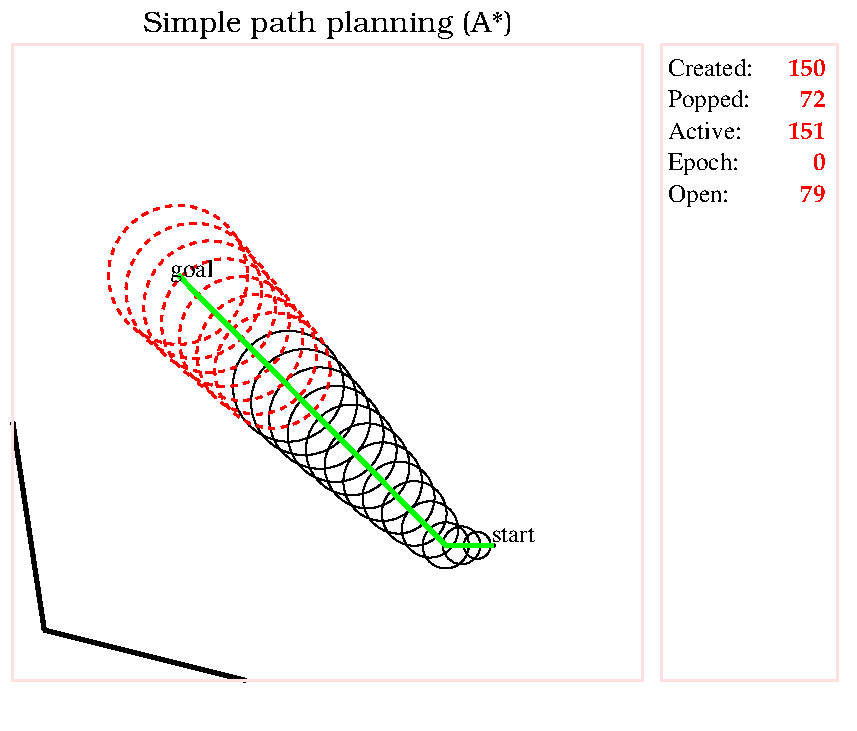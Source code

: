 #FIG 3.2
Landscape
Center
Metric
Letter
100.00
Single
-2
1200 2
2 2 0 2 30 7 99 -1 -1 0 0 0 0 0 0 5
	0 -4545 4500 -4545 4500 0 0 0 0 -4545 
2 2 0 2 30 7 50 -1 -1 0 0 0 0 0 0 5
	4635 -4545 5895 -4545 5895 0 4635 0 4635 -4545 
2 2 0 0 0 7 50 -1 -1 0 0 0 -1 0 0 5
	-90 360 6030 360 6030 -4860 -90 -4860 -90 360 
2 1 0 3 0 7 100 -1 -1 0 0 0 7 0 0 2
	225 -360 1665 0 
2 1 0 3 0 7 100 -1 -1 0 0 0 7 0 0 2
	225 -360 0 -1845 

4 2 4 20 -1 30 12 0.0000 4 135 690 5805 -4320 150\001

4 2 4 20 -1 30 12 0.0000 4 135 555 5805 -3870 151\001

4 2 4 20 -1 30 12 0.0000 4 165 540 5805 -3645 0\001

4 2 4 20 -1 30 12 0.0000 4 120 450 5805 -3420 79\001

4 2 4 21 -1 30 12 0.0000 4 165 690 5805 -4095 72\001

4 0 0 20 -1 0 12 0.0000 4 180 525 4680 -3645 Epoch:\001

4 0 0 20 -1 0 12 0.0000 4 180 495 4680 -3420 Open: \001

4 0 0 20 -1 0 12 0.0000 4 135 600 4680 -3870 Active: \001

4 0 0 20 -1 0 12 0.0000 4 180 600 4680 -4095 Popped:\001

4 0 0 20 -1 0 12 0.0000 4 135 645 4680 -4320 Created:\001

4 1 0 50 -1 8 14 0.0000 4 195 630 2250 -4635 Simple path planning (A*)\001

4 0 0 50 -1 8 12 0.0000 4 180 840 45 225 \001

4 0 0 150 -1 0 12 0.0000 4 105 360 3420 -990 start\001

4 0 0 150 -1 0 12 0.0000 4 180 315 1125 -2880 goal\001
1 1 0 1 -1 -1 856 -1 -1 0 1 0 3431 -965 13 13 3418 -978 3444 -952
1 1 0 1 -1 -1 856 -1 -1 0 1 0 3318 -965 96 96 3222 -1061 3414 -869
1 1 0 1 -1 -1 856 -1 -1 0 1 0 3206 -965 135 135 3071 -1100 3341 -830
1 1 0 1 -1 -1 856 -1 -1 0 1 0 3093 -965 165 165 2928 -1130 3258 -800
1 1 0 1 -1 -1 856 -1 -1 0 1 0 2981 -1079 201 201 2780 -1280 3182 -878
1 1 0 1 -1 -1 856 -1 -1 0 1 0 2868 -1193 231 231 2637 -1424 3099 -962
1 1 0 1 -1 -1 856 -1 -1 0 1 0 2756 -1306 257 257 2499 -1563 3013 -1049
1 1 0 1 -1 -1 856 -1 -1 0 1 0 2643 -1420 281 281 2362 -1701 2924 -1139
1 1 0 1 -1 -1 856 -1 -1 0 1 0 2531 -1533 303 303 2228 -1836 2834 -1230
1 1 0 1 -1 -1 856 -1 -1 0 1 0 2418 -1647 324 324 2094 -1971 2742 -1323
1 1 0 1 -1 -1 856 -1 -1 0 1 0 2306 -1761 343 343 1963 -2104 2649 -1418
1 1 0 1 -1 -1 856 -1 -1 0 1 0 2193 -1874 362 362 1831 -2236 2555 -1512
1 1 0 1 -1 -1 856 -1 -1 0 1 0 2081 -1988 379 379 1702 -2367 2460 -1609
1 1 0 1 -1 -1 856 -1 -1 0 1 0 1968 -2102 396 396 1572 -2498 2364 -1706
1 1 1 2 4 -1 856 -1 -1 3 1 0 1856 -2215 412 412 1444 -2627 2268 -1803
1 1 1 2 4 -1 856 -1 -1 3 1 0 1743 -2329 427 427 1316 -2756 2170 -1902
1 1 1 2 4 -1 856 -1 -1 3 1 0 1631 -2442 442 442 1189 -2884 2073 -2000
1 1 1 2 4 -1 856 -1 -1 3 1 0 1518 -2556 456 456 1062 -3012 1974 -2100
1 1 1 2 4 -1 856 -1 -1 3 1 0 1406 -2670 470 470 936 -3140 1876 -2200
1 1 1 2 4 -1 856 -1 -1 3 1 0 1293 -2783 484 484 809 -3267 1777 -2299
1 1 1 2 4 -1 856 -1 -1 3 1 0 1181 -2897 497 497 684 -3394 1678 -2400
2 1 0 3 2 -1 855 -1 -1 0 0 0 -1 0 0 21
	3431 -965 3318 -965 3206 -965 3093 -965 2981 -1079 2868 -1193 
	2756 -1306 2643 -1420 2531 -1533 2418 -1647 2306 -1761 2193 -1874 2081 -1988 
	1968 -2102 1856 -2215 1743 -2329 1631 -2442 1518 -2556 1406 -2670 1293 -2783 
	1181 -2897 